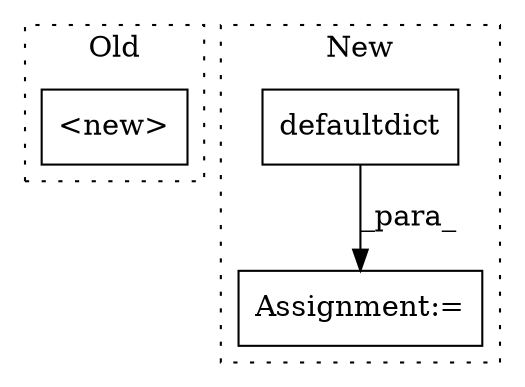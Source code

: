 digraph G {
subgraph cluster0 {
1 [label="<new>" a="46" s="352" l="8" shape="box"];
label = "Old";
style="dotted";
}
subgraph cluster1 {
2 [label="defaultdict" a="32" s="6471,6487" l="12,1" shape="box"];
3 [label="Assignment:=" a="7" s="6470" l="1" shape="box"];
label = "New";
style="dotted";
}
2 -> 3 [label="_para_"];
}